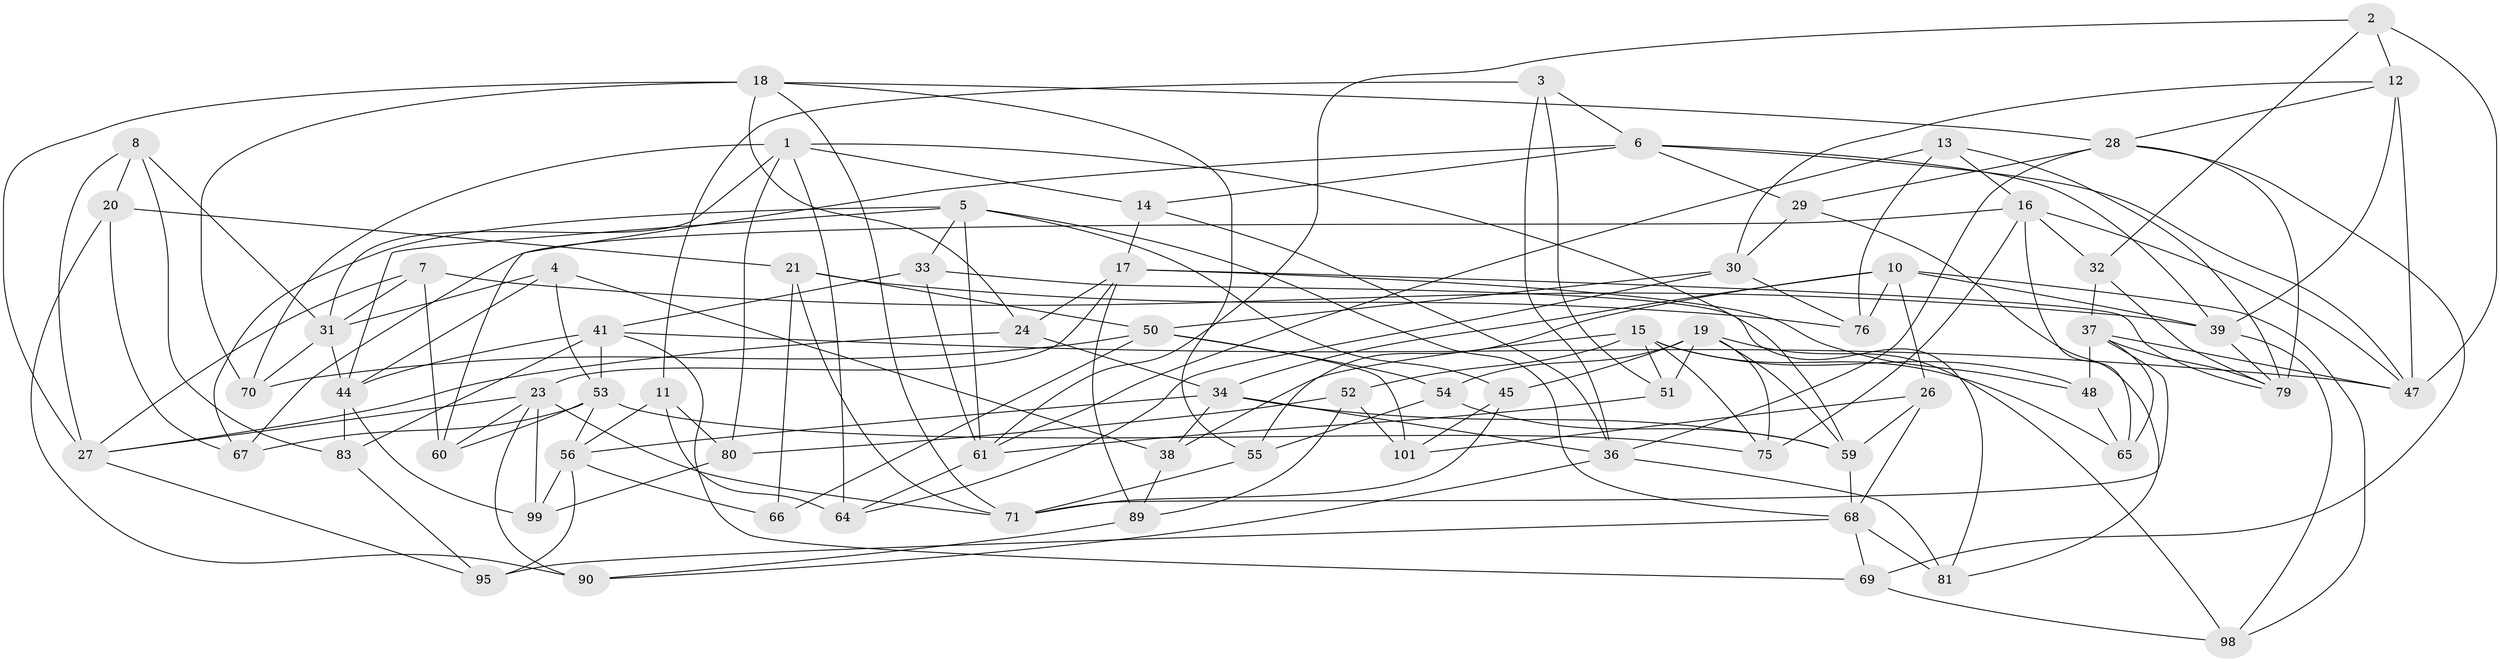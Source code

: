 // original degree distribution, {4: 1.0}
// Generated by graph-tools (version 1.1) at 2025/11/02/27/25 16:11:45]
// undirected, 70 vertices, 169 edges
graph export_dot {
graph [start="1"]
  node [color=gray90,style=filled];
  1 [super="+9"];
  2;
  3;
  4;
  5 [super="+97"];
  6 [super="+78"];
  7;
  8;
  10 [super="+40"];
  11;
  12 [super="+22"];
  13;
  14;
  15 [super="+43"];
  16 [super="+42"];
  17 [super="+100"];
  18 [super="+35"];
  19 [super="+73"];
  20;
  21 [super="+25"];
  23 [super="+94"];
  24;
  26;
  27 [super="+77"];
  28 [super="+58"];
  29;
  30 [super="+49"];
  31 [super="+46"];
  32;
  33;
  34 [super="+88"];
  36 [super="+85"];
  37 [super="+74"];
  38;
  39 [super="+72"];
  41 [super="+86"];
  44 [super="+82"];
  45;
  47 [super="+87"];
  48;
  50 [super="+57"];
  51;
  52;
  53 [super="+62"];
  54;
  55;
  56 [super="+91"];
  59 [super="+63"];
  60;
  61 [super="+92"];
  64;
  65;
  66;
  67;
  68 [super="+96"];
  69;
  70;
  71 [super="+84"];
  75;
  76;
  79 [super="+93"];
  80;
  81;
  83;
  89;
  90;
  95;
  98;
  99;
  101;
  1 -- 14;
  1 -- 80;
  1 -- 64;
  1 -- 70;
  1 -- 59;
  1 -- 31;
  2 -- 32;
  2 -- 47;
  2 -- 61;
  2 -- 12;
  3 -- 6;
  3 -- 36;
  3 -- 11;
  3 -- 51;
  4 -- 53;
  4 -- 38;
  4 -- 31;
  4 -- 44;
  5 -- 44;
  5 -- 45;
  5 -- 33;
  5 -- 67;
  5 -- 68;
  5 -- 61;
  6 -- 47;
  6 -- 14;
  6 -- 60;
  6 -- 29;
  6 -- 39;
  7 -- 60;
  7 -- 27;
  7 -- 31;
  7 -- 39;
  8 -- 31;
  8 -- 83;
  8 -- 20;
  8 -- 27;
  10 -- 98;
  10 -- 39;
  10 -- 26;
  10 -- 34;
  10 -- 55;
  10 -- 76;
  11 -- 64;
  11 -- 56;
  11 -- 80;
  12 -- 39;
  12 -- 30 [weight=2];
  12 -- 28;
  12 -- 47;
  13 -- 61;
  13 -- 76;
  13 -- 79;
  13 -- 16;
  14 -- 36;
  14 -- 17;
  15 -- 48;
  15 -- 75;
  15 -- 65;
  15 -- 51;
  15 -- 52;
  15 -- 38;
  16 -- 75;
  16 -- 47;
  16 -- 32;
  16 -- 65;
  16 -- 67;
  17 -- 48;
  17 -- 24;
  17 -- 89;
  17 -- 79;
  17 -- 23;
  18 -- 55;
  18 -- 24;
  18 -- 70;
  18 -- 27;
  18 -- 28;
  18 -- 71;
  19 -- 75;
  19 -- 45;
  19 -- 98;
  19 -- 51;
  19 -- 54;
  19 -- 59;
  20 -- 67;
  20 -- 90;
  20 -- 21;
  21 -- 50;
  21 -- 66 [weight=2];
  21 -- 76;
  21 -- 71;
  23 -- 71;
  23 -- 27;
  23 -- 99;
  23 -- 90;
  23 -- 60;
  24 -- 34;
  24 -- 27;
  26 -- 68;
  26 -- 59;
  26 -- 101;
  27 -- 95;
  28 -- 69;
  28 -- 29;
  28 -- 79;
  28 -- 36;
  29 -- 30;
  29 -- 81;
  30 -- 64;
  30 -- 76;
  30 -- 50;
  31 -- 70;
  31 -- 44;
  32 -- 37;
  32 -- 79;
  33 -- 61;
  33 -- 81;
  33 -- 41;
  34 -- 38;
  34 -- 56;
  34 -- 59;
  34 -- 36;
  36 -- 90;
  36 -- 81;
  37 -- 48;
  37 -- 65;
  37 -- 47;
  37 -- 79;
  37 -- 71;
  38 -- 89;
  39 -- 79;
  39 -- 98;
  41 -- 83;
  41 -- 69;
  41 -- 53;
  41 -- 47;
  41 -- 44;
  44 -- 99;
  44 -- 83;
  45 -- 101;
  45 -- 71;
  48 -- 65;
  50 -- 54;
  50 -- 70;
  50 -- 101;
  50 -- 66;
  51 -- 61;
  52 -- 101;
  52 -- 80;
  52 -- 89;
  53 -- 67;
  53 -- 56;
  53 -- 75;
  53 -- 60;
  54 -- 59;
  54 -- 55;
  55 -- 71;
  56 -- 66;
  56 -- 99;
  56 -- 95;
  59 -- 68;
  61 -- 64;
  68 -- 95;
  68 -- 81;
  68 -- 69;
  69 -- 98;
  80 -- 99;
  83 -- 95;
  89 -- 90;
}
